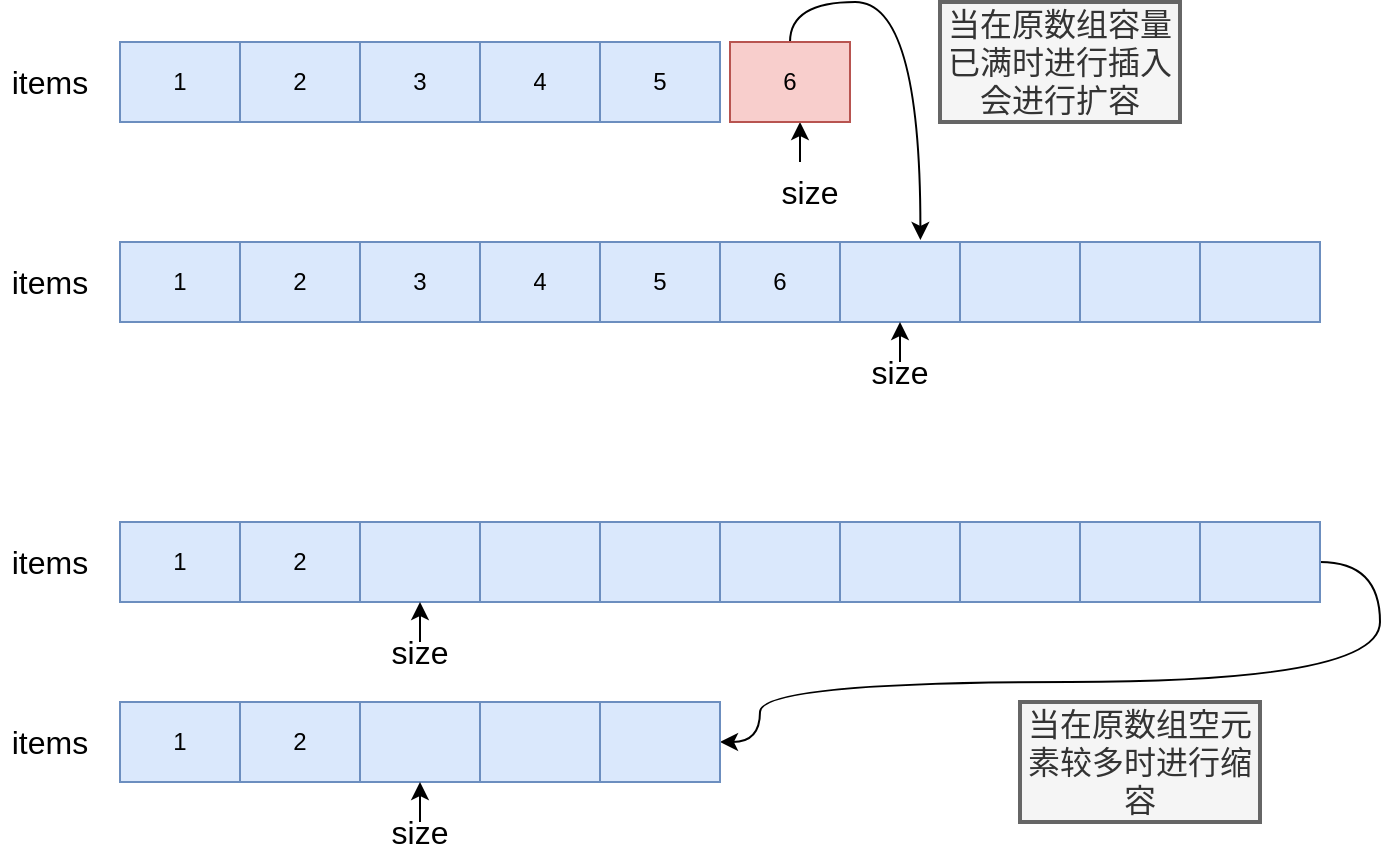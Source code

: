 <mxfile version="13.9.8"><diagram id="OR2p-8OFwgc70RzLUwdb" name="Page-1"><mxGraphModel dx="1422" dy="762" grid="1" gridSize="10" guides="1" tooltips="1" connect="1" arrows="1" fold="1" page="1" pageScale="1" pageWidth="1169" pageHeight="1654" math="0" shadow="0"><root><mxCell id="0"/><mxCell id="1" parent="0"/><mxCell id="qrDiwynyY6Ekw1DPo2on-1" value="" style="shape=table;html=1;whiteSpace=wrap;startSize=0;container=1;collapsible=0;childLayout=tableLayout;fillColor=#dae8fc;strokeColor=#6c8ebf;" vertex="1" parent="1"><mxGeometry x="360" y="190" width="300" height="40" as="geometry"/></mxCell><mxCell id="qrDiwynyY6Ekw1DPo2on-2" value="" style="shape=partialRectangle;html=1;whiteSpace=wrap;collapsible=0;dropTarget=0;pointerEvents=0;fillColor=none;top=0;left=0;bottom=0;right=0;points=[[0,0.5],[1,0.5]];portConstraint=eastwest;" vertex="1" parent="qrDiwynyY6Ekw1DPo2on-1"><mxGeometry width="300" height="40" as="geometry"/></mxCell><mxCell id="qrDiwynyY6Ekw1DPo2on-3" value="1" style="shape=partialRectangle;html=1;whiteSpace=wrap;connectable=0;overflow=hidden;fillColor=none;top=0;left=0;bottom=0;right=0;" vertex="1" parent="qrDiwynyY6Ekw1DPo2on-2"><mxGeometry width="60" height="40" as="geometry"/></mxCell><mxCell id="qrDiwynyY6Ekw1DPo2on-4" value="2" style="shape=partialRectangle;html=1;whiteSpace=wrap;connectable=0;overflow=hidden;fillColor=none;top=0;left=0;bottom=0;right=0;" vertex="1" parent="qrDiwynyY6Ekw1DPo2on-2"><mxGeometry x="60" width="60" height="40" as="geometry"/></mxCell><mxCell id="qrDiwynyY6Ekw1DPo2on-5" value="3" style="shape=partialRectangle;html=1;whiteSpace=wrap;connectable=0;overflow=hidden;fillColor=none;top=0;left=0;bottom=0;right=0;" vertex="1" parent="qrDiwynyY6Ekw1DPo2on-2"><mxGeometry x="120" width="60" height="40" as="geometry"/></mxCell><mxCell id="qrDiwynyY6Ekw1DPo2on-6" value="4" style="shape=partialRectangle;html=1;whiteSpace=wrap;connectable=0;overflow=hidden;fillColor=none;top=0;left=0;bottom=0;right=0;" vertex="1" parent="qrDiwynyY6Ekw1DPo2on-2"><mxGeometry x="180" width="60" height="40" as="geometry"/></mxCell><mxCell id="qrDiwynyY6Ekw1DPo2on-7" value="5" style="shape=partialRectangle;html=1;whiteSpace=wrap;connectable=0;overflow=hidden;fillColor=none;top=0;left=0;bottom=0;right=0;" vertex="1" parent="qrDiwynyY6Ekw1DPo2on-2"><mxGeometry x="240" width="60" height="40" as="geometry"/></mxCell><mxCell id="qrDiwynyY6Ekw1DPo2on-8" value="&lt;font style=&quot;font-size: 16px&quot;&gt;items&lt;/font&gt;" style="text;html=1;strokeColor=none;fillColor=none;align=center;verticalAlign=middle;whiteSpace=wrap;rounded=0;strokeWidth=2;" vertex="1" parent="1"><mxGeometry x="300" y="195" width="50" height="30" as="geometry"/></mxCell><mxCell id="qrDiwynyY6Ekw1DPo2on-9" value="" style="endArrow=none;html=1;shadow=0;startArrow=classic;startFill=1;endFill=0;" edge="1" parent="1"><mxGeometry width="50" height="50" relative="1" as="geometry"><mxPoint x="700" y="230" as="sourcePoint"/><mxPoint x="700" y="250" as="targetPoint"/></mxGeometry></mxCell><mxCell id="qrDiwynyY6Ekw1DPo2on-10" value="&lt;font style=&quot;font-size: 16px&quot;&gt;size&lt;br&gt;&lt;/font&gt;" style="text;html=1;strokeColor=none;fillColor=none;align=center;verticalAlign=middle;whiteSpace=wrap;rounded=0;strokeWidth=2;" vertex="1" parent="1"><mxGeometry x="680" y="250" width="50" height="30" as="geometry"/></mxCell><mxCell id="qrDiwynyY6Ekw1DPo2on-32" style="edgeStyle=orthogonalEdgeStyle;orthogonalLoop=1;jettySize=auto;html=1;entryX=0.667;entryY=-0.025;entryDx=0;entryDy=0;entryPerimeter=0;curved=1;" edge="1" parent="1" source="qrDiwynyY6Ekw1DPo2on-11" target="qrDiwynyY6Ekw1DPo2on-15"><mxGeometry relative="1" as="geometry"><Array as="points"><mxPoint x="695" y="170"/><mxPoint x="760" y="170"/></Array></mxGeometry></mxCell><mxCell id="qrDiwynyY6Ekw1DPo2on-11" value="" style="shape=table;html=1;whiteSpace=wrap;startSize=0;container=1;collapsible=0;childLayout=tableLayout;fillColor=#f8cecc;strokeColor=#b85450;" vertex="1" parent="1"><mxGeometry x="665" y="190" width="60" height="40" as="geometry"/></mxCell><mxCell id="qrDiwynyY6Ekw1DPo2on-12" value="" style="shape=partialRectangle;html=1;whiteSpace=wrap;collapsible=0;dropTarget=0;pointerEvents=0;fillColor=none;top=0;left=0;bottom=0;right=0;points=[[0,0.5],[1,0.5]];portConstraint=eastwest;" vertex="1" parent="qrDiwynyY6Ekw1DPo2on-11"><mxGeometry width="60" height="40" as="geometry"/></mxCell><mxCell id="qrDiwynyY6Ekw1DPo2on-13" value="6" style="shape=partialRectangle;html=1;whiteSpace=wrap;connectable=0;overflow=hidden;fillColor=none;top=0;left=0;bottom=0;right=0;" vertex="1" parent="qrDiwynyY6Ekw1DPo2on-12"><mxGeometry width="60" height="40" as="geometry"/></mxCell><mxCell id="qrDiwynyY6Ekw1DPo2on-14" value="" style="shape=table;html=1;whiteSpace=wrap;startSize=0;container=1;collapsible=0;childLayout=tableLayout;fillColor=#dae8fc;strokeColor=#6c8ebf;" vertex="1" parent="1"><mxGeometry x="360" y="290" width="600" height="40" as="geometry"/></mxCell><mxCell id="qrDiwynyY6Ekw1DPo2on-15" value="" style="shape=partialRectangle;html=1;whiteSpace=wrap;collapsible=0;dropTarget=0;pointerEvents=0;fillColor=none;top=0;left=0;bottom=0;right=0;points=[[0,0.5],[1,0.5]];portConstraint=eastwest;" vertex="1" parent="qrDiwynyY6Ekw1DPo2on-14"><mxGeometry width="600" height="40" as="geometry"/></mxCell><mxCell id="qrDiwynyY6Ekw1DPo2on-16" value="1" style="shape=partialRectangle;html=1;whiteSpace=wrap;connectable=0;overflow=hidden;fillColor=none;top=0;left=0;bottom=0;right=0;" vertex="1" parent="qrDiwynyY6Ekw1DPo2on-15"><mxGeometry width="60" height="40" as="geometry"/></mxCell><mxCell id="qrDiwynyY6Ekw1DPo2on-17" value="2" style="shape=partialRectangle;html=1;whiteSpace=wrap;connectable=0;overflow=hidden;fillColor=none;top=0;left=0;bottom=0;right=0;" vertex="1" parent="qrDiwynyY6Ekw1DPo2on-15"><mxGeometry x="60" width="60" height="40" as="geometry"/></mxCell><mxCell id="qrDiwynyY6Ekw1DPo2on-18" value="3" style="shape=partialRectangle;html=1;whiteSpace=wrap;connectable=0;overflow=hidden;fillColor=none;top=0;left=0;bottom=0;right=0;" vertex="1" parent="qrDiwynyY6Ekw1DPo2on-15"><mxGeometry x="120" width="60" height="40" as="geometry"/></mxCell><mxCell id="qrDiwynyY6Ekw1DPo2on-19" value="4" style="shape=partialRectangle;html=1;whiteSpace=wrap;connectable=0;overflow=hidden;fillColor=none;top=0;left=0;bottom=0;right=0;" vertex="1" parent="qrDiwynyY6Ekw1DPo2on-15"><mxGeometry x="180" width="60" height="40" as="geometry"/></mxCell><mxCell id="qrDiwynyY6Ekw1DPo2on-20" value="5" style="shape=partialRectangle;html=1;whiteSpace=wrap;connectable=0;overflow=hidden;fillColor=none;top=0;left=0;bottom=0;right=0;" vertex="1" parent="qrDiwynyY6Ekw1DPo2on-15"><mxGeometry x="240" width="60" height="40" as="geometry"/></mxCell><mxCell id="qrDiwynyY6Ekw1DPo2on-21" value="6" style="shape=partialRectangle;html=1;whiteSpace=wrap;connectable=0;overflow=hidden;fillColor=none;top=0;left=0;bottom=0;right=0;" vertex="1" parent="qrDiwynyY6Ekw1DPo2on-15"><mxGeometry x="300" width="60" height="40" as="geometry"/></mxCell><mxCell id="qrDiwynyY6Ekw1DPo2on-22" value="" style="shape=partialRectangle;html=1;whiteSpace=wrap;connectable=0;overflow=hidden;fillColor=none;top=0;left=0;bottom=0;right=0;" vertex="1" parent="qrDiwynyY6Ekw1DPo2on-15"><mxGeometry x="360" width="60" height="40" as="geometry"/></mxCell><mxCell id="qrDiwynyY6Ekw1DPo2on-23" value="" style="shape=partialRectangle;html=1;whiteSpace=wrap;connectable=0;overflow=hidden;fillColor=none;top=0;left=0;bottom=0;right=0;" vertex="1" parent="qrDiwynyY6Ekw1DPo2on-15"><mxGeometry x="420" width="60" height="40" as="geometry"/></mxCell><mxCell id="qrDiwynyY6Ekw1DPo2on-24" value="" style="shape=partialRectangle;html=1;whiteSpace=wrap;connectable=0;overflow=hidden;fillColor=none;top=0;left=0;bottom=0;right=0;" vertex="1" parent="qrDiwynyY6Ekw1DPo2on-15"><mxGeometry x="480" width="60" height="40" as="geometry"/></mxCell><mxCell id="qrDiwynyY6Ekw1DPo2on-25" value="" style="shape=partialRectangle;html=1;whiteSpace=wrap;connectable=0;overflow=hidden;fillColor=none;top=0;left=0;bottom=0;right=0;" vertex="1" parent="qrDiwynyY6Ekw1DPo2on-15"><mxGeometry x="540" width="60" height="40" as="geometry"/></mxCell><mxCell id="qrDiwynyY6Ekw1DPo2on-26" value="&lt;font style=&quot;font-size: 16px&quot;&gt;size&lt;br&gt;&lt;/font&gt;" style="text;html=1;strokeColor=none;fillColor=none;align=center;verticalAlign=middle;whiteSpace=wrap;rounded=0;strokeWidth=2;" vertex="1" parent="1"><mxGeometry x="725" y="340" width="50" height="30" as="geometry"/></mxCell><mxCell id="qrDiwynyY6Ekw1DPo2on-29" value="" style="endArrow=none;html=1;shadow=0;startArrow=classic;startFill=1;endFill=0;" edge="1" parent="1"><mxGeometry width="50" height="50" relative="1" as="geometry"><mxPoint x="750" y="330" as="sourcePoint"/><mxPoint x="750" y="350" as="targetPoint"/></mxGeometry></mxCell><mxCell id="qrDiwynyY6Ekw1DPo2on-31" value="&lt;font style=&quot;font-size: 16px&quot;&gt;items&lt;/font&gt;" style="text;html=1;strokeColor=none;fillColor=none;align=center;verticalAlign=middle;whiteSpace=wrap;rounded=0;strokeWidth=2;" vertex="1" parent="1"><mxGeometry x="300" y="295" width="50" height="30" as="geometry"/></mxCell><mxCell id="qrDiwynyY6Ekw1DPo2on-33" value="&lt;font style=&quot;font-size: 16px&quot;&gt;当在原数组容量已满时进行插入会进行扩容&lt;/font&gt;" style="rounded=0;whiteSpace=wrap;html=1;strokeWidth=2;fillColor=#f5f5f5;strokeColor=#666666;fontColor=#333333;" vertex="1" parent="1"><mxGeometry x="770" y="170" width="120" height="60" as="geometry"/></mxCell><mxCell id="qrDiwynyY6Ekw1DPo2on-57" style="edgeStyle=orthogonalEdgeStyle;curved=1;orthogonalLoop=1;jettySize=auto;html=1;entryX=1;entryY=0.5;entryDx=0;entryDy=0;" edge="1" parent="1" source="qrDiwynyY6Ekw1DPo2on-34" target="qrDiwynyY6Ekw1DPo2on-50"><mxGeometry relative="1" as="geometry"><Array as="points"><mxPoint x="990" y="450"/><mxPoint x="990" y="510"/><mxPoint x="680" y="510"/><mxPoint x="680" y="540"/></Array></mxGeometry></mxCell><mxCell id="qrDiwynyY6Ekw1DPo2on-34" value="" style="shape=table;html=1;whiteSpace=wrap;startSize=0;container=1;collapsible=0;childLayout=tableLayout;fillColor=#dae8fc;strokeColor=#6c8ebf;" vertex="1" parent="1"><mxGeometry x="360" y="430" width="600" height="40" as="geometry"/></mxCell><mxCell id="qrDiwynyY6Ekw1DPo2on-35" value="" style="shape=partialRectangle;html=1;whiteSpace=wrap;collapsible=0;dropTarget=0;pointerEvents=0;fillColor=none;top=0;left=0;bottom=0;right=0;points=[[0,0.5],[1,0.5]];portConstraint=eastwest;" vertex="1" parent="qrDiwynyY6Ekw1DPo2on-34"><mxGeometry width="600" height="40" as="geometry"/></mxCell><mxCell id="qrDiwynyY6Ekw1DPo2on-36" value="1" style="shape=partialRectangle;html=1;whiteSpace=wrap;connectable=0;overflow=hidden;fillColor=none;top=0;left=0;bottom=0;right=0;" vertex="1" parent="qrDiwynyY6Ekw1DPo2on-35"><mxGeometry width="60" height="40" as="geometry"/></mxCell><mxCell id="qrDiwynyY6Ekw1DPo2on-37" value="2" style="shape=partialRectangle;html=1;whiteSpace=wrap;connectable=0;overflow=hidden;fillColor=none;top=0;left=0;bottom=0;right=0;" vertex="1" parent="qrDiwynyY6Ekw1DPo2on-35"><mxGeometry x="60" width="60" height="40" as="geometry"/></mxCell><mxCell id="qrDiwynyY6Ekw1DPo2on-38" value="" style="shape=partialRectangle;html=1;whiteSpace=wrap;connectable=0;overflow=hidden;fillColor=none;top=0;left=0;bottom=0;right=0;" vertex="1" parent="qrDiwynyY6Ekw1DPo2on-35"><mxGeometry x="120" width="60" height="40" as="geometry"/></mxCell><mxCell id="qrDiwynyY6Ekw1DPo2on-39" value="" style="shape=partialRectangle;html=1;whiteSpace=wrap;connectable=0;overflow=hidden;fillColor=none;top=0;left=0;bottom=0;right=0;" vertex="1" parent="qrDiwynyY6Ekw1DPo2on-35"><mxGeometry x="180" width="60" height="40" as="geometry"/></mxCell><mxCell id="qrDiwynyY6Ekw1DPo2on-40" value="" style="shape=partialRectangle;html=1;whiteSpace=wrap;connectable=0;overflow=hidden;fillColor=none;top=0;left=0;bottom=0;right=0;" vertex="1" parent="qrDiwynyY6Ekw1DPo2on-35"><mxGeometry x="240" width="60" height="40" as="geometry"/></mxCell><mxCell id="qrDiwynyY6Ekw1DPo2on-41" value="" style="shape=partialRectangle;html=1;whiteSpace=wrap;connectable=0;overflow=hidden;fillColor=none;top=0;left=0;bottom=0;right=0;" vertex="1" parent="qrDiwynyY6Ekw1DPo2on-35"><mxGeometry x="300" width="60" height="40" as="geometry"/></mxCell><mxCell id="qrDiwynyY6Ekw1DPo2on-42" value="" style="shape=partialRectangle;html=1;whiteSpace=wrap;connectable=0;overflow=hidden;fillColor=none;top=0;left=0;bottom=0;right=0;" vertex="1" parent="qrDiwynyY6Ekw1DPo2on-35"><mxGeometry x="360" width="60" height="40" as="geometry"/></mxCell><mxCell id="qrDiwynyY6Ekw1DPo2on-43" value="" style="shape=partialRectangle;html=1;whiteSpace=wrap;connectable=0;overflow=hidden;fillColor=none;top=0;left=0;bottom=0;right=0;" vertex="1" parent="qrDiwynyY6Ekw1DPo2on-35"><mxGeometry x="420" width="60" height="40" as="geometry"/></mxCell><mxCell id="qrDiwynyY6Ekw1DPo2on-44" value="" style="shape=partialRectangle;html=1;whiteSpace=wrap;connectable=0;overflow=hidden;fillColor=none;top=0;left=0;bottom=0;right=0;" vertex="1" parent="qrDiwynyY6Ekw1DPo2on-35"><mxGeometry x="480" width="60" height="40" as="geometry"/></mxCell><mxCell id="qrDiwynyY6Ekw1DPo2on-45" value="" style="shape=partialRectangle;html=1;whiteSpace=wrap;connectable=0;overflow=hidden;fillColor=none;top=0;left=0;bottom=0;right=0;" vertex="1" parent="qrDiwynyY6Ekw1DPo2on-35"><mxGeometry x="540" width="60" height="40" as="geometry"/></mxCell><mxCell id="qrDiwynyY6Ekw1DPo2on-46" value="&lt;font style=&quot;font-size: 16px&quot;&gt;size&lt;br&gt;&lt;/font&gt;" style="text;html=1;strokeColor=none;fillColor=none;align=center;verticalAlign=middle;whiteSpace=wrap;rounded=0;strokeWidth=2;" vertex="1" parent="1"><mxGeometry x="485" y="480" width="50" height="30" as="geometry"/></mxCell><mxCell id="qrDiwynyY6Ekw1DPo2on-47" value="&lt;font style=&quot;font-size: 16px&quot;&gt;items&lt;/font&gt;" style="text;html=1;strokeColor=none;fillColor=none;align=center;verticalAlign=middle;whiteSpace=wrap;rounded=0;strokeWidth=2;" vertex="1" parent="1"><mxGeometry x="300" y="435" width="50" height="30" as="geometry"/></mxCell><mxCell id="qrDiwynyY6Ekw1DPo2on-48" value="" style="endArrow=none;html=1;shadow=0;startArrow=classic;startFill=1;endFill=0;" edge="1" parent="1"><mxGeometry width="50" height="50" relative="1" as="geometry"><mxPoint x="510" y="470" as="sourcePoint"/><mxPoint x="510" y="490" as="targetPoint"/></mxGeometry></mxCell><mxCell id="qrDiwynyY6Ekw1DPo2on-49" value="" style="shape=table;html=1;whiteSpace=wrap;startSize=0;container=1;collapsible=0;childLayout=tableLayout;fillColor=#dae8fc;strokeColor=#6c8ebf;" vertex="1" parent="1"><mxGeometry x="360" y="520" width="300" height="40" as="geometry"/></mxCell><mxCell id="qrDiwynyY6Ekw1DPo2on-50" value="" style="shape=partialRectangle;html=1;whiteSpace=wrap;collapsible=0;dropTarget=0;pointerEvents=0;fillColor=none;top=0;left=0;bottom=0;right=0;points=[[0,0.5],[1,0.5]];portConstraint=eastwest;" vertex="1" parent="qrDiwynyY6Ekw1DPo2on-49"><mxGeometry width="300" height="40" as="geometry"/></mxCell><mxCell id="qrDiwynyY6Ekw1DPo2on-51" value="1" style="shape=partialRectangle;html=1;whiteSpace=wrap;connectable=0;overflow=hidden;fillColor=none;top=0;left=0;bottom=0;right=0;" vertex="1" parent="qrDiwynyY6Ekw1DPo2on-50"><mxGeometry width="60" height="40" as="geometry"/></mxCell><mxCell id="qrDiwynyY6Ekw1DPo2on-52" value="2" style="shape=partialRectangle;html=1;whiteSpace=wrap;connectable=0;overflow=hidden;fillColor=none;top=0;left=0;bottom=0;right=0;" vertex="1" parent="qrDiwynyY6Ekw1DPo2on-50"><mxGeometry x="60" width="60" height="40" as="geometry"/></mxCell><mxCell id="qrDiwynyY6Ekw1DPo2on-53" value="" style="shape=partialRectangle;html=1;whiteSpace=wrap;connectable=0;overflow=hidden;fillColor=none;top=0;left=0;bottom=0;right=0;" vertex="1" parent="qrDiwynyY6Ekw1DPo2on-50"><mxGeometry x="120" width="60" height="40" as="geometry"/></mxCell><mxCell id="qrDiwynyY6Ekw1DPo2on-54" value="" style="shape=partialRectangle;html=1;whiteSpace=wrap;connectable=0;overflow=hidden;fillColor=none;top=0;left=0;bottom=0;right=0;" vertex="1" parent="qrDiwynyY6Ekw1DPo2on-50"><mxGeometry x="180" width="60" height="40" as="geometry"/></mxCell><mxCell id="qrDiwynyY6Ekw1DPo2on-55" value="" style="shape=partialRectangle;html=1;whiteSpace=wrap;connectable=0;overflow=hidden;fillColor=none;top=0;left=0;bottom=0;right=0;" vertex="1" parent="qrDiwynyY6Ekw1DPo2on-50"><mxGeometry x="240" width="60" height="40" as="geometry"/></mxCell><mxCell id="qrDiwynyY6Ekw1DPo2on-56" value="&lt;font style=&quot;font-size: 16px&quot;&gt;items&lt;/font&gt;" style="text;html=1;strokeColor=none;fillColor=none;align=center;verticalAlign=middle;whiteSpace=wrap;rounded=0;strokeWidth=2;" vertex="1" parent="1"><mxGeometry x="300" y="525" width="50" height="30" as="geometry"/></mxCell><mxCell id="qrDiwynyY6Ekw1DPo2on-58" value="&lt;font style=&quot;font-size: 16px&quot;&gt;当在原数组空元素较多时进行缩容&lt;/font&gt;" style="rounded=0;whiteSpace=wrap;html=1;strokeWidth=2;fillColor=#f5f5f5;strokeColor=#666666;fontColor=#333333;" vertex="1" parent="1"><mxGeometry x="810" y="520" width="120" height="60" as="geometry"/></mxCell><mxCell id="qrDiwynyY6Ekw1DPo2on-60" value="&lt;font style=&quot;font-size: 16px&quot;&gt;size&lt;br&gt;&lt;/font&gt;" style="text;html=1;strokeColor=none;fillColor=none;align=center;verticalAlign=middle;whiteSpace=wrap;rounded=0;strokeWidth=2;" vertex="1" parent="1"><mxGeometry x="485" y="570" width="50" height="30" as="geometry"/></mxCell><mxCell id="qrDiwynyY6Ekw1DPo2on-62" value="" style="endArrow=none;html=1;shadow=0;startArrow=classic;startFill=1;endFill=0;" edge="1" parent="1"><mxGeometry width="50" height="50" relative="1" as="geometry"><mxPoint x="510" y="560" as="sourcePoint"/><mxPoint x="510" y="580" as="targetPoint"/></mxGeometry></mxCell></root></mxGraphModel></diagram></mxfile>
